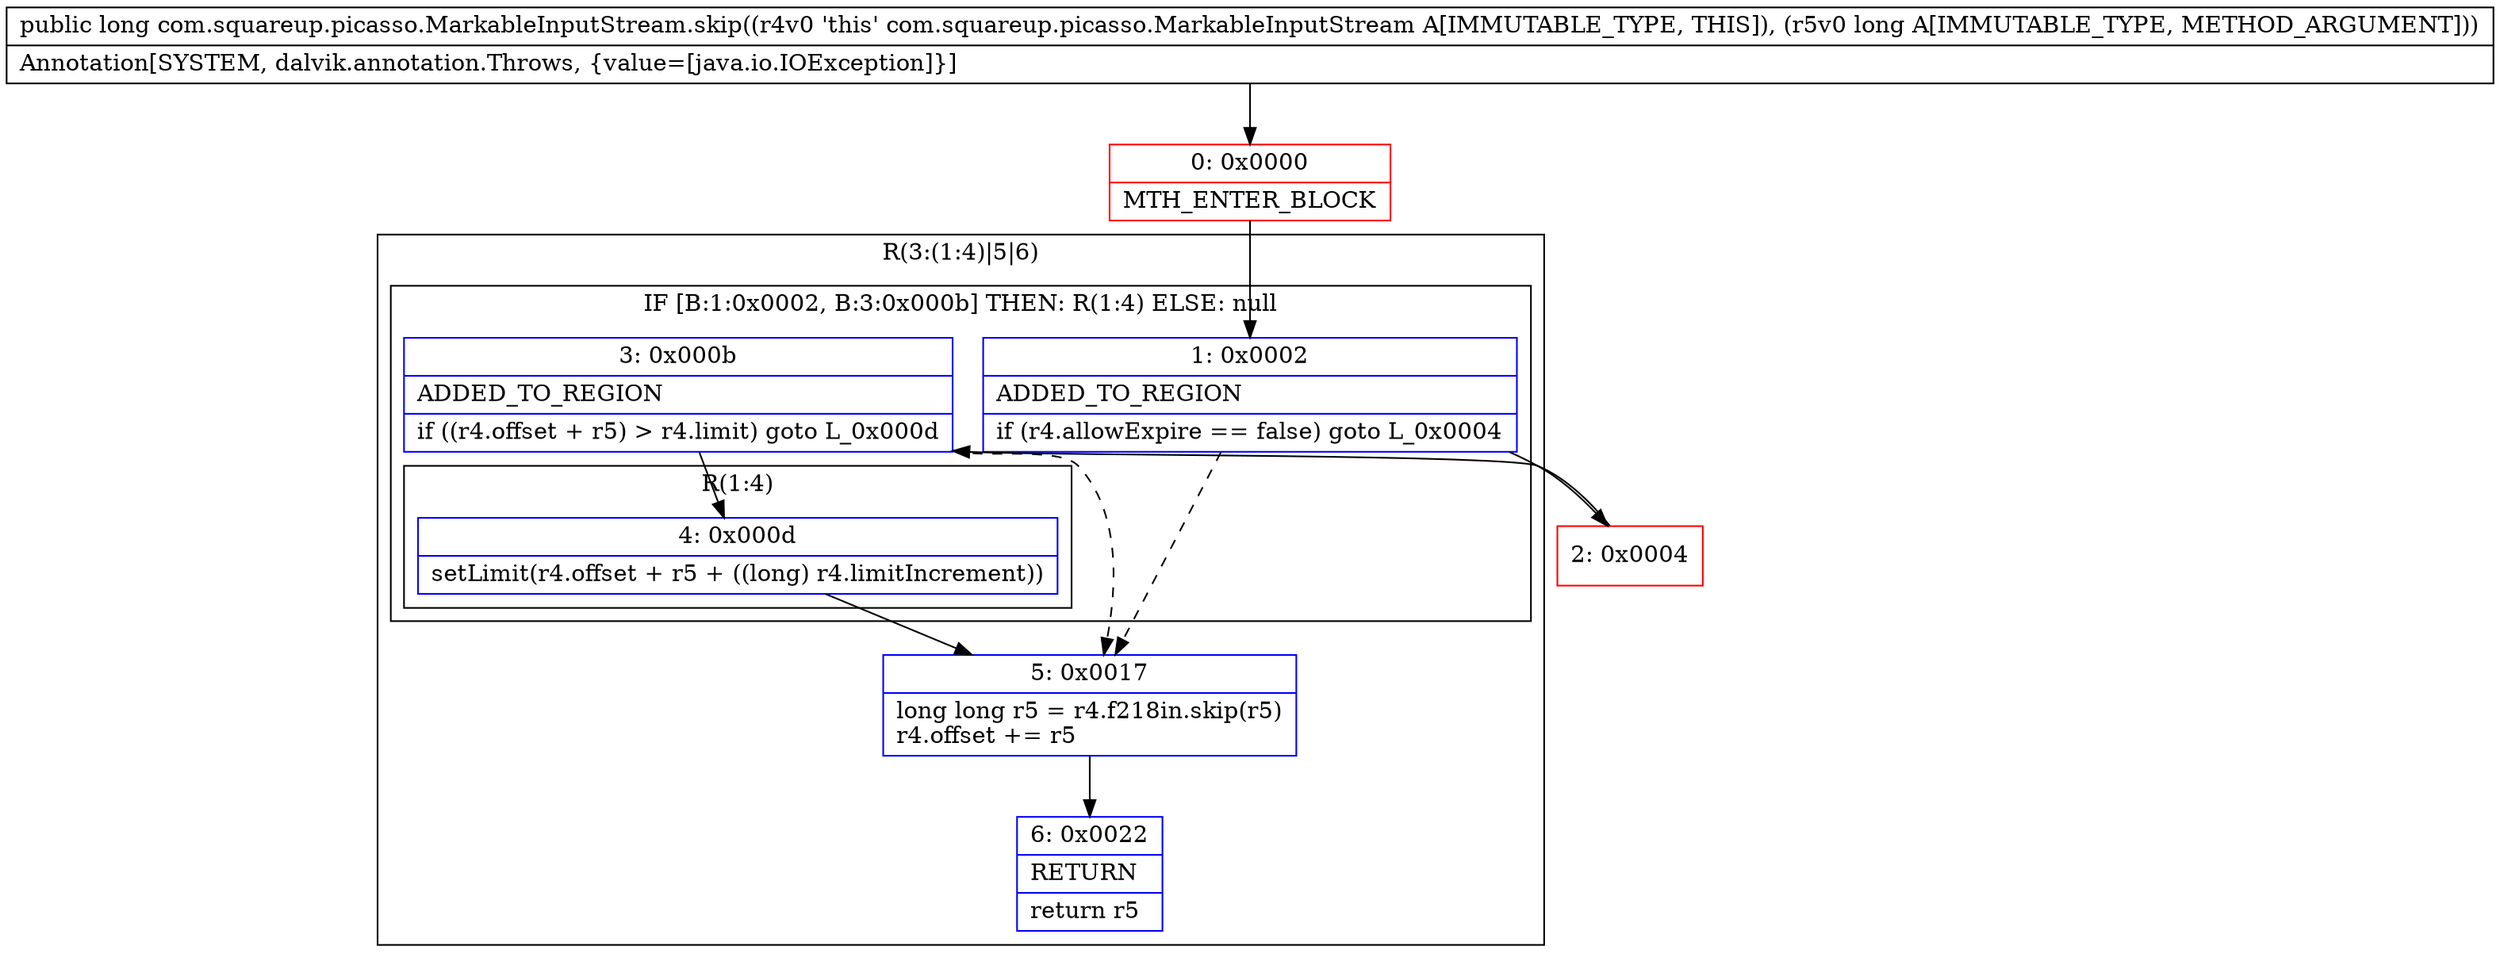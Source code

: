 digraph "CFG forcom.squareup.picasso.MarkableInputStream.skip(J)J" {
subgraph cluster_Region_518036486 {
label = "R(3:(1:4)|5|6)";
node [shape=record,color=blue];
subgraph cluster_IfRegion_1443168664 {
label = "IF [B:1:0x0002, B:3:0x000b] THEN: R(1:4) ELSE: null";
node [shape=record,color=blue];
Node_1 [shape=record,label="{1\:\ 0x0002|ADDED_TO_REGION\l|if (r4.allowExpire == false) goto L_0x0004\l}"];
Node_3 [shape=record,label="{3\:\ 0x000b|ADDED_TO_REGION\l|if ((r4.offset + r5) \> r4.limit) goto L_0x000d\l}"];
subgraph cluster_Region_1453043467 {
label = "R(1:4)";
node [shape=record,color=blue];
Node_4 [shape=record,label="{4\:\ 0x000d|setLimit(r4.offset + r5 + ((long) r4.limitIncrement))\l}"];
}
}
Node_5 [shape=record,label="{5\:\ 0x0017|long long r5 = r4.f218in.skip(r5)\lr4.offset += r5\l}"];
Node_6 [shape=record,label="{6\:\ 0x0022|RETURN\l|return r5\l}"];
}
Node_0 [shape=record,color=red,label="{0\:\ 0x0000|MTH_ENTER_BLOCK\l}"];
Node_2 [shape=record,color=red,label="{2\:\ 0x0004}"];
MethodNode[shape=record,label="{public long com.squareup.picasso.MarkableInputStream.skip((r4v0 'this' com.squareup.picasso.MarkableInputStream A[IMMUTABLE_TYPE, THIS]), (r5v0 long A[IMMUTABLE_TYPE, METHOD_ARGUMENT]))  | Annotation[SYSTEM, dalvik.annotation.Throws, \{value=[java.io.IOException]\}]\l}"];
MethodNode -> Node_0;
Node_1 -> Node_2;
Node_1 -> Node_5[style=dashed];
Node_3 -> Node_4;
Node_3 -> Node_5[style=dashed];
Node_4 -> Node_5;
Node_5 -> Node_6;
Node_0 -> Node_1;
Node_2 -> Node_3;
}

